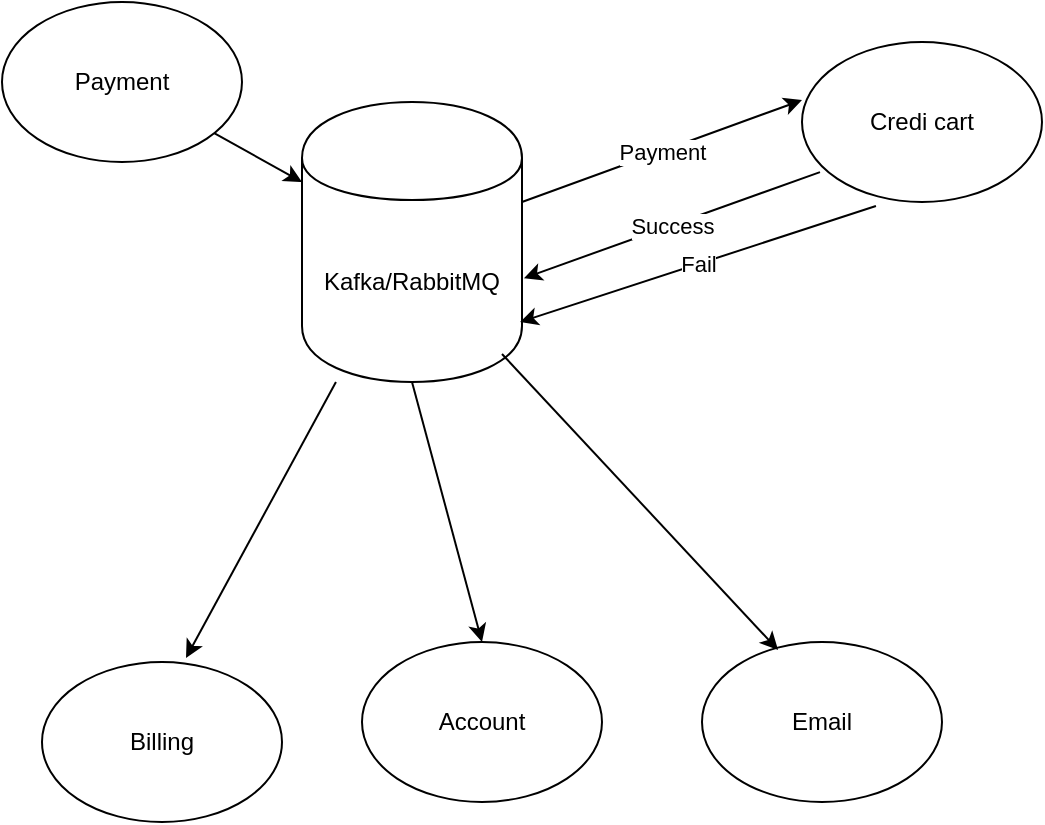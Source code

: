 <mxfile version="13.4.6" type="github">
  <diagram id="FRCW2q15ErDtUaf3Jh6r" name="Page-1">
    <mxGraphModel dx="1362" dy="796" grid="1" gridSize="10" guides="1" tooltips="1" connect="1" arrows="1" fold="1" page="0" pageScale="1" pageWidth="850" pageHeight="1100" background="none" math="0" shadow="0">
      <root>
        <mxCell id="0" />
        <mxCell id="1" parent="0" />
        <mxCell id="p9xmOmfR-H3k6v0a4N0I-1" value="Payment" style="ellipse;whiteSpace=wrap;html=1;" vertex="1" parent="1">
          <mxGeometry x="120" y="60" width="120" height="80" as="geometry" />
        </mxCell>
        <mxCell id="p9xmOmfR-H3k6v0a4N0I-2" value="Kafka/RabbitMQ" style="shape=cylinder;whiteSpace=wrap;html=1;boundedLbl=1;backgroundOutline=1;" vertex="1" parent="1">
          <mxGeometry x="270" y="110" width="110" height="140" as="geometry" />
        </mxCell>
        <mxCell id="p9xmOmfR-H3k6v0a4N0I-3" value="Credi cart" style="ellipse;whiteSpace=wrap;html=1;" vertex="1" parent="1">
          <mxGeometry x="520" y="80" width="120" height="80" as="geometry" />
        </mxCell>
        <mxCell id="p9xmOmfR-H3k6v0a4N0I-4" value="Billing" style="ellipse;whiteSpace=wrap;html=1;" vertex="1" parent="1">
          <mxGeometry x="140" y="390" width="120" height="80" as="geometry" />
        </mxCell>
        <mxCell id="p9xmOmfR-H3k6v0a4N0I-5" value="Account" style="ellipse;whiteSpace=wrap;html=1;" vertex="1" parent="1">
          <mxGeometry x="300" y="380" width="120" height="80" as="geometry" />
        </mxCell>
        <mxCell id="p9xmOmfR-H3k6v0a4N0I-6" value="Email" style="ellipse;whiteSpace=wrap;html=1;" vertex="1" parent="1">
          <mxGeometry x="470" y="380" width="120" height="80" as="geometry" />
        </mxCell>
        <mxCell id="p9xmOmfR-H3k6v0a4N0I-8" value="" style="endArrow=classic;html=1;" edge="1" parent="1" source="p9xmOmfR-H3k6v0a4N0I-1">
          <mxGeometry width="50" height="50" relative="1" as="geometry">
            <mxPoint x="150" y="170" as="sourcePoint" />
            <mxPoint x="270" y="150" as="targetPoint" />
          </mxGeometry>
        </mxCell>
        <mxCell id="p9xmOmfR-H3k6v0a4N0I-11" value="Payment" style="endArrow=classic;html=1;entryX=0;entryY=0.363;entryDx=0;entryDy=0;entryPerimeter=0;" edge="1" parent="1" source="p9xmOmfR-H3k6v0a4N0I-2" target="p9xmOmfR-H3k6v0a4N0I-3">
          <mxGeometry width="50" height="50" relative="1" as="geometry">
            <mxPoint x="370" y="240" as="sourcePoint" />
            <mxPoint x="420" y="190" as="targetPoint" />
          </mxGeometry>
        </mxCell>
        <mxCell id="p9xmOmfR-H3k6v0a4N0I-12" value="Success" style="endArrow=classic;html=1;exitX=0.075;exitY=0.813;exitDx=0;exitDy=0;exitPerimeter=0;entryX=1.009;entryY=0.629;entryDx=0;entryDy=0;entryPerimeter=0;" edge="1" parent="1" source="p9xmOmfR-H3k6v0a4N0I-3" target="p9xmOmfR-H3k6v0a4N0I-2">
          <mxGeometry width="50" height="50" relative="1" as="geometry">
            <mxPoint x="480" y="220" as="sourcePoint" />
            <mxPoint x="530" y="170" as="targetPoint" />
          </mxGeometry>
        </mxCell>
        <mxCell id="p9xmOmfR-H3k6v0a4N0I-13" value="" style="endArrow=classic;html=1;entryX=0.6;entryY=-0.025;entryDx=0;entryDy=0;entryPerimeter=0;" edge="1" parent="1" source="p9xmOmfR-H3k6v0a4N0I-2" target="p9xmOmfR-H3k6v0a4N0I-4">
          <mxGeometry width="50" height="50" relative="1" as="geometry">
            <mxPoint x="320" y="320" as="sourcePoint" />
            <mxPoint x="370" y="270" as="targetPoint" />
          </mxGeometry>
        </mxCell>
        <mxCell id="p9xmOmfR-H3k6v0a4N0I-14" value="" style="endArrow=classic;html=1;exitX=0.5;exitY=1;exitDx=0;exitDy=0;entryX=0.5;entryY=0;entryDx=0;entryDy=0;" edge="1" parent="1" source="p9xmOmfR-H3k6v0a4N0I-2" target="p9xmOmfR-H3k6v0a4N0I-5">
          <mxGeometry width="50" height="50" relative="1" as="geometry">
            <mxPoint x="320" y="300" as="sourcePoint" />
            <mxPoint x="370" y="250" as="targetPoint" />
          </mxGeometry>
        </mxCell>
        <mxCell id="p9xmOmfR-H3k6v0a4N0I-15" value="" style="endArrow=classic;html=1;entryX=0.317;entryY=0.05;entryDx=0;entryDy=0;entryPerimeter=0;" edge="1" parent="1" target="p9xmOmfR-H3k6v0a4N0I-6">
          <mxGeometry width="50" height="50" relative="1" as="geometry">
            <mxPoint x="370" y="236" as="sourcePoint" />
            <mxPoint x="510" y="370" as="targetPoint" />
          </mxGeometry>
        </mxCell>
        <mxCell id="p9xmOmfR-H3k6v0a4N0I-16" value="Fail" style="endArrow=classic;html=1;entryX=0.991;entryY=0.786;entryDx=0;entryDy=0;entryPerimeter=0;exitX=0.308;exitY=1.025;exitDx=0;exitDy=0;exitPerimeter=0;" edge="1" parent="1" source="p9xmOmfR-H3k6v0a4N0I-3" target="p9xmOmfR-H3k6v0a4N0I-2">
          <mxGeometry width="50" height="50" relative="1" as="geometry">
            <mxPoint x="550" y="210" as="sourcePoint" />
            <mxPoint x="600" y="160" as="targetPoint" />
          </mxGeometry>
        </mxCell>
      </root>
    </mxGraphModel>
  </diagram>
</mxfile>
